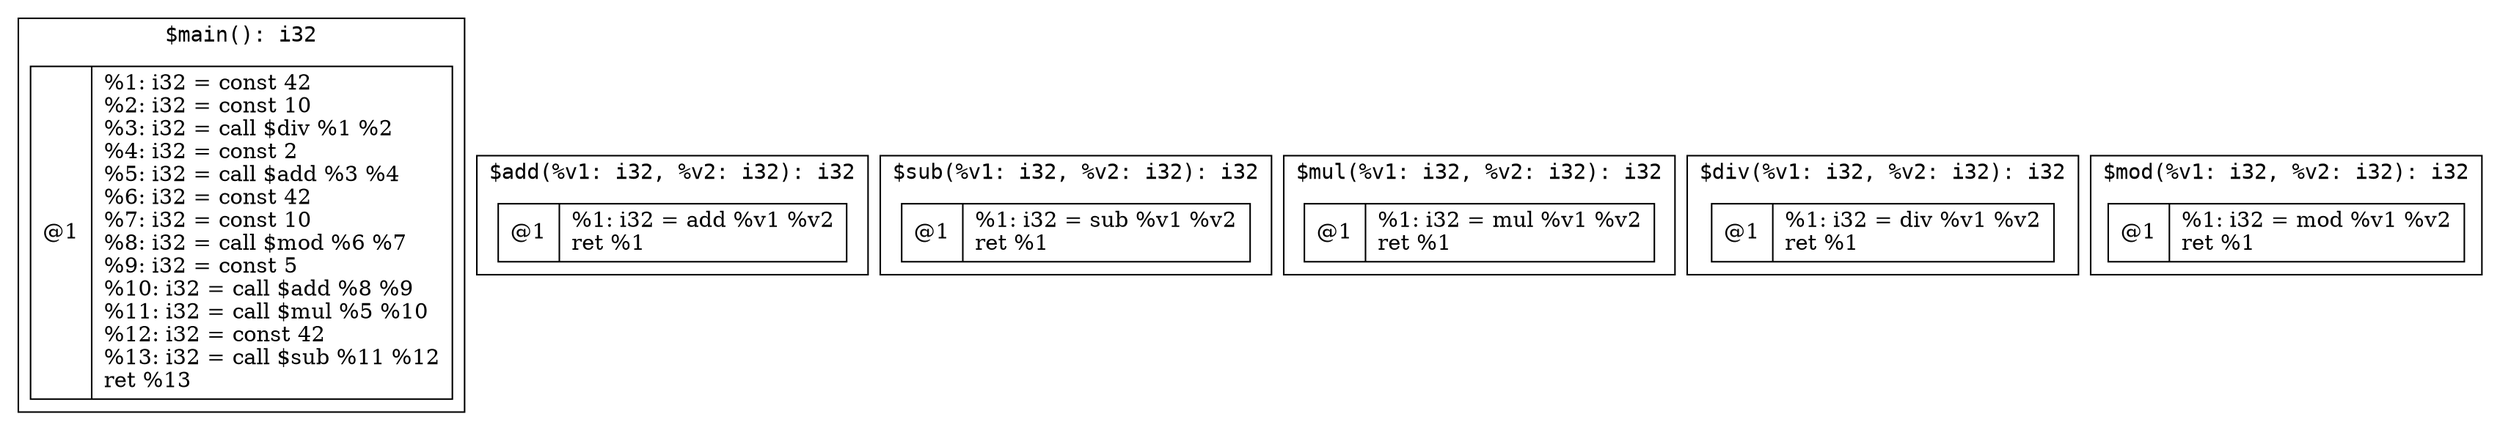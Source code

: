 digraph {
   fontname=monospace
   node [shape=record]

   subgraph cluster_0 {
      label="$main(): i32"

      "$main@1" [label="@1|%1: i32 = const 42\l%2: i32 = const 10\l%3: i32 = call $div %1 %2\l%4: i32 = const 2\l%5: i32 = call $add %3 %4\l%6: i32 = const 42\l%7: i32 = const 10\l%8: i32 = call $mod %6 %7\l%9: i32 = const 5\l%10: i32 = call $add %8 %9\l%11: i32 = call $mul %5 %10\l%12: i32 = const 42\l%13: i32 = call $sub %11 %12\lret %13\l"]
   }

   subgraph cluster_1 {
      label="$add(%v1: i32, %v2: i32): i32"

      "$add@1" [label="@1|%1: i32 = add %v1 %v2\lret %1\l"]
   }

   subgraph cluster_2 {
      label="$sub(%v1: i32, %v2: i32): i32"

      "$sub@1" [label="@1|%1: i32 = sub %v1 %v2\lret %1\l"]
   }

   subgraph cluster_3 {
      label="$mul(%v1: i32, %v2: i32): i32"

      "$mul@1" [label="@1|%1: i32 = mul %v1 %v2\lret %1\l"]
   }

   subgraph cluster_4 {
      label="$div(%v1: i32, %v2: i32): i32"

      "$div@1" [label="@1|%1: i32 = div %v1 %v2\lret %1\l"]
   }

   subgraph cluster_5 {
      label="$mod(%v1: i32, %v2: i32): i32"

      "$mod@1" [label="@1|%1: i32 = mod %v1 %v2\lret %1\l"]
   }
}
